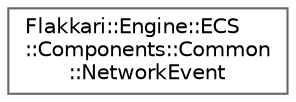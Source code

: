 digraph "Graphical Class Hierarchy"
{
 // LATEX_PDF_SIZE
  bgcolor="transparent";
  edge [fontname=Helvetica,fontsize=10,labelfontname=Helvetica,labelfontsize=10];
  node [fontname=Helvetica,fontsize=10,shape=box,height=0.2,width=0.4];
  rankdir="LR";
  Node0 [id="Node000000",label="Flakkari::Engine::ECS\l::Components::Common\l::NetworkEvent",height=0.2,width=0.4,color="grey40", fillcolor="white", style="filled",URL="$d7/dbb/structFlakkari_1_1Engine_1_1ECS_1_1Components_1_1Common_1_1NetworkEvent.html",tooltip=" "];
}
